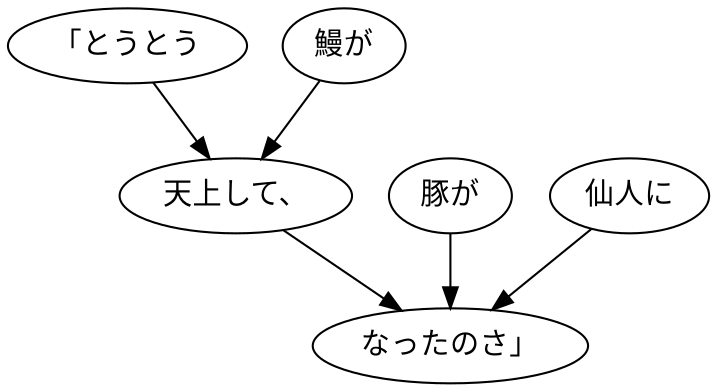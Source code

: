 digraph graph6147 {
	node0 [label="「とうとう"];
	node1 [label="鰻が"];
	node2 [label="天上して、"];
	node3 [label="豚が"];
	node4 [label="仙人に"];
	node5 [label="なったのさ」"];
	node0 -> node2;
	node1 -> node2;
	node2 -> node5;
	node3 -> node5;
	node4 -> node5;
}
